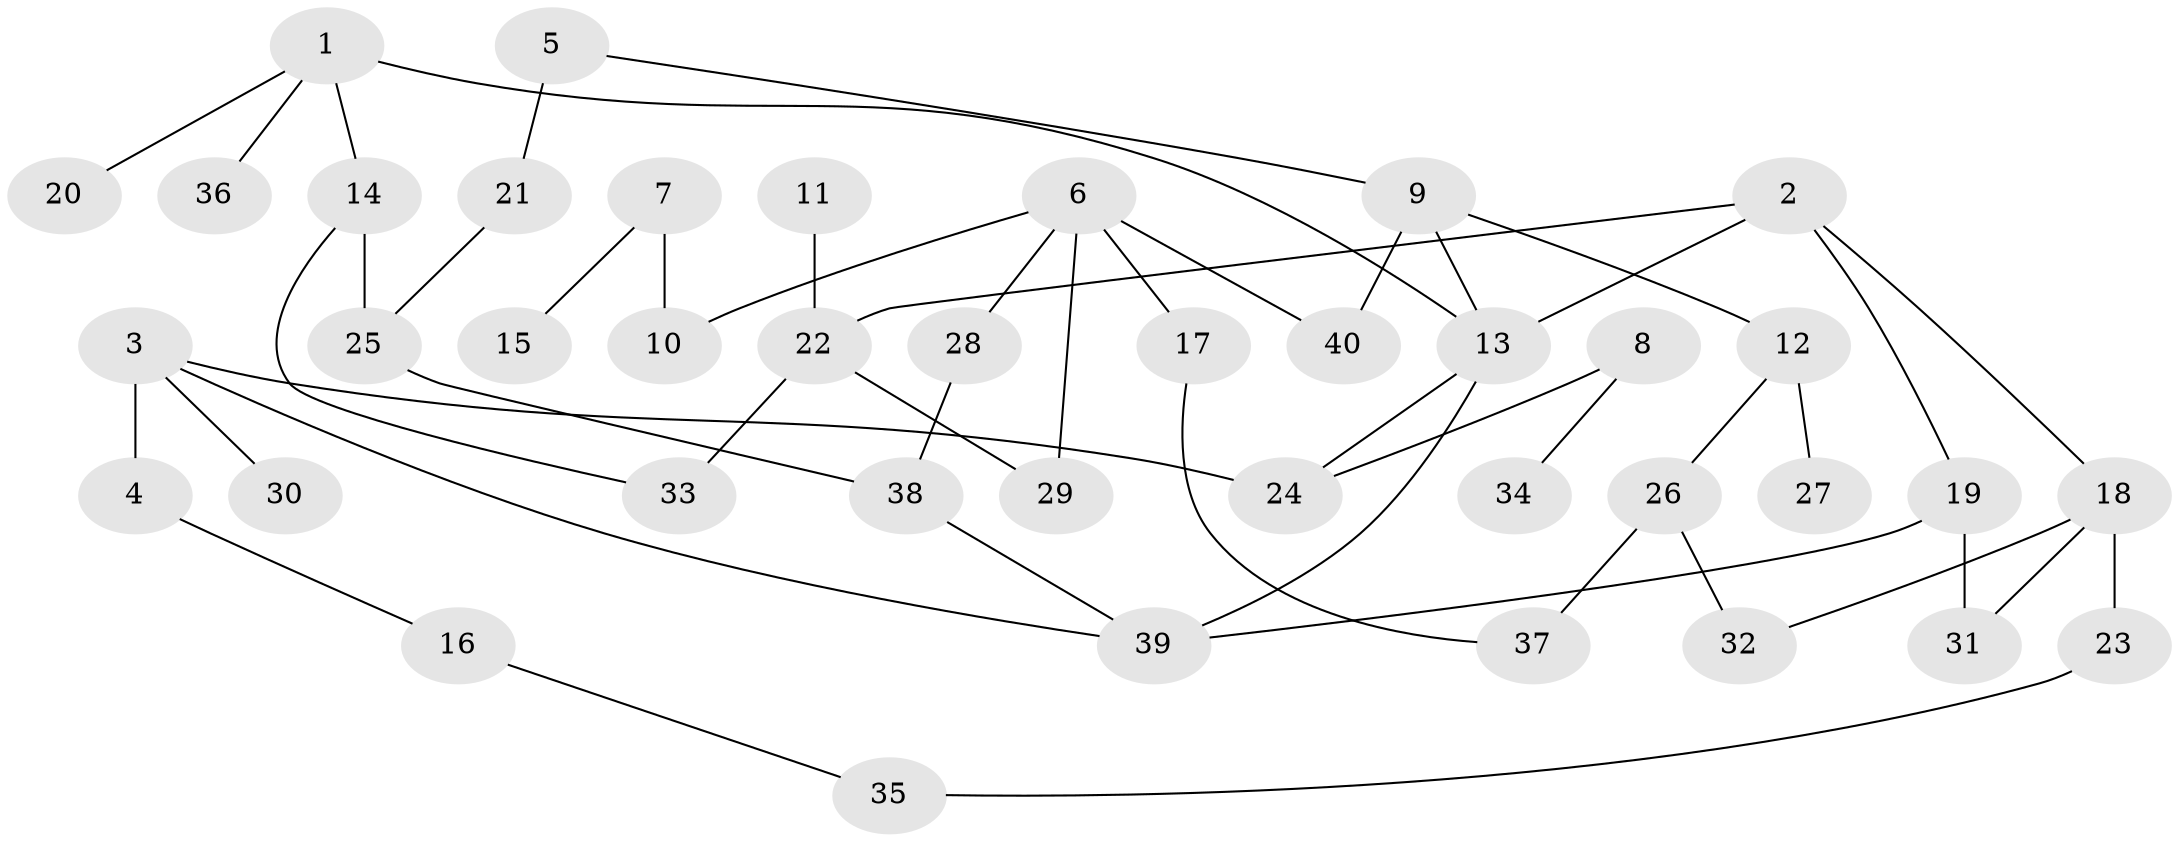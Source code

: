 // original degree distribution, {6: 0.015151515151515152, 3: 0.16666666666666666, 5: 0.045454545454545456, 4: 0.09090909090909091, 2: 0.4393939393939394, 1: 0.24242424242424243}
// Generated by graph-tools (version 1.1) at 2025/36/03/04/25 23:36:01]
// undirected, 40 vertices, 50 edges
graph export_dot {
  node [color=gray90,style=filled];
  1;
  2;
  3;
  4;
  5;
  6;
  7;
  8;
  9;
  10;
  11;
  12;
  13;
  14;
  15;
  16;
  17;
  18;
  19;
  20;
  21;
  22;
  23;
  24;
  25;
  26;
  27;
  28;
  29;
  30;
  31;
  32;
  33;
  34;
  35;
  36;
  37;
  38;
  39;
  40;
  1 -- 13 [weight=1.0];
  1 -- 14 [weight=1.0];
  1 -- 20 [weight=1.0];
  1 -- 36 [weight=1.0];
  2 -- 13 [weight=1.0];
  2 -- 18 [weight=1.0];
  2 -- 19 [weight=1.0];
  2 -- 22 [weight=1.0];
  3 -- 4 [weight=1.0];
  3 -- 24 [weight=1.0];
  3 -- 30 [weight=1.0];
  3 -- 39 [weight=1.0];
  4 -- 16 [weight=1.0];
  5 -- 9 [weight=1.0];
  5 -- 21 [weight=1.0];
  6 -- 10 [weight=1.0];
  6 -- 17 [weight=1.0];
  6 -- 28 [weight=1.0];
  6 -- 29 [weight=1.0];
  6 -- 40 [weight=1.0];
  7 -- 10 [weight=1.0];
  7 -- 15 [weight=1.0];
  8 -- 24 [weight=1.0];
  8 -- 34 [weight=1.0];
  9 -- 12 [weight=1.0];
  9 -- 13 [weight=1.0];
  9 -- 40 [weight=1.0];
  11 -- 22 [weight=1.0];
  12 -- 26 [weight=1.0];
  12 -- 27 [weight=1.0];
  13 -- 24 [weight=1.0];
  13 -- 39 [weight=1.0];
  14 -- 25 [weight=1.0];
  14 -- 33 [weight=1.0];
  16 -- 35 [weight=1.0];
  17 -- 37 [weight=1.0];
  18 -- 23 [weight=1.0];
  18 -- 31 [weight=1.0];
  18 -- 32 [weight=1.0];
  19 -- 31 [weight=1.0];
  19 -- 39 [weight=1.0];
  21 -- 25 [weight=1.0];
  22 -- 29 [weight=1.0];
  22 -- 33 [weight=1.0];
  23 -- 35 [weight=1.0];
  25 -- 38 [weight=1.0];
  26 -- 32 [weight=1.0];
  26 -- 37 [weight=1.0];
  28 -- 38 [weight=1.0];
  38 -- 39 [weight=1.0];
}
